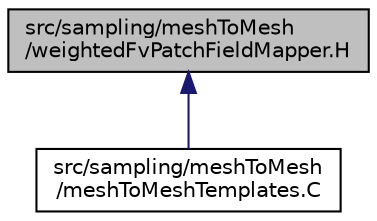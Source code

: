 digraph "src/sampling/meshToMesh/weightedFvPatchFieldMapper.H"
{
  bgcolor="transparent";
  edge [fontname="Helvetica",fontsize="10",labelfontname="Helvetica",labelfontsize="10"];
  node [fontname="Helvetica",fontsize="10",shape=record];
  Node1 [label="src/sampling/meshToMesh\l/weightedFvPatchFieldMapper.H",height=0.2,width=0.4,color="black", fillcolor="grey75", style="filled", fontcolor="black"];
  Node1 -> Node2 [dir="back",color="midnightblue",fontsize="10",style="solid",fontname="Helvetica"];
  Node2 [label="src/sampling/meshToMesh\l/meshToMeshTemplates.C",height=0.2,width=0.4,color="black",URL="$a09894.html"];
}
